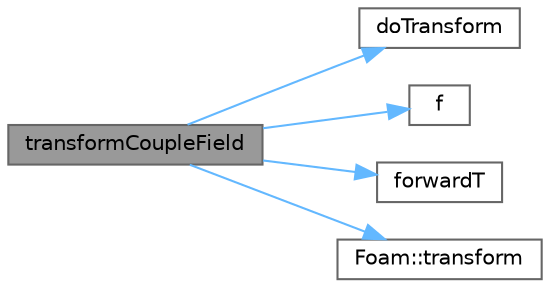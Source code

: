 digraph "transformCoupleField"
{
 // LATEX_PDF_SIZE
  bgcolor="transparent";
  edge [fontname=Helvetica,fontsize=10,labelfontname=Helvetica,labelfontsize=10];
  node [fontname=Helvetica,fontsize=10,shape=box,height=0.2,width=0.4];
  rankdir="LR";
  Node1 [id="Node000001",label="transformCoupleField",height=0.2,width=0.4,color="gray40", fillcolor="grey60", style="filled", fontcolor="black",tooltip=" "];
  Node1 -> Node2 [id="edge1_Node000001_Node000002",color="steelblue1",style="solid",tooltip=" "];
  Node2 [id="Node000002",label="doTransform",height=0.2,width=0.4,color="grey40", fillcolor="white", style="filled",URL="$classFoam_1_1cyclicLduInterfaceField.html#a97385409921d93c24d936598a3020255",tooltip=" "];
  Node1 -> Node3 [id="edge2_Node000001_Node000003",color="steelblue1",style="solid",tooltip=" "];
  Node3 [id="Node000003",label="f",height=0.2,width=0.4,color="grey40", fillcolor="white", style="filled",URL="$readKivaGrid_8H.html#a888be93833ac7a23170555c69c690288",tooltip=" "];
  Node1 -> Node4 [id="edge3_Node000001_Node000004",color="steelblue1",style="solid",tooltip=" "];
  Node4 [id="Node000004",label="forwardT",height=0.2,width=0.4,color="grey40", fillcolor="white", style="filled",URL="$classFoam_1_1cyclicLduInterfaceField.html#a7c9322d1f65ccc8b9702334e2fa67ee1",tooltip=" "];
  Node1 -> Node5 [id="edge4_Node000001_Node000005",color="steelblue1",style="solid",tooltip=" "];
  Node5 [id="Node000005",label="Foam::transform",height=0.2,width=0.4,color="grey40", fillcolor="white", style="filled",URL="$namespaceFoam.html#a1fc621b18cd1d8a786e42733c2657a1a",tooltip=" "];
}
